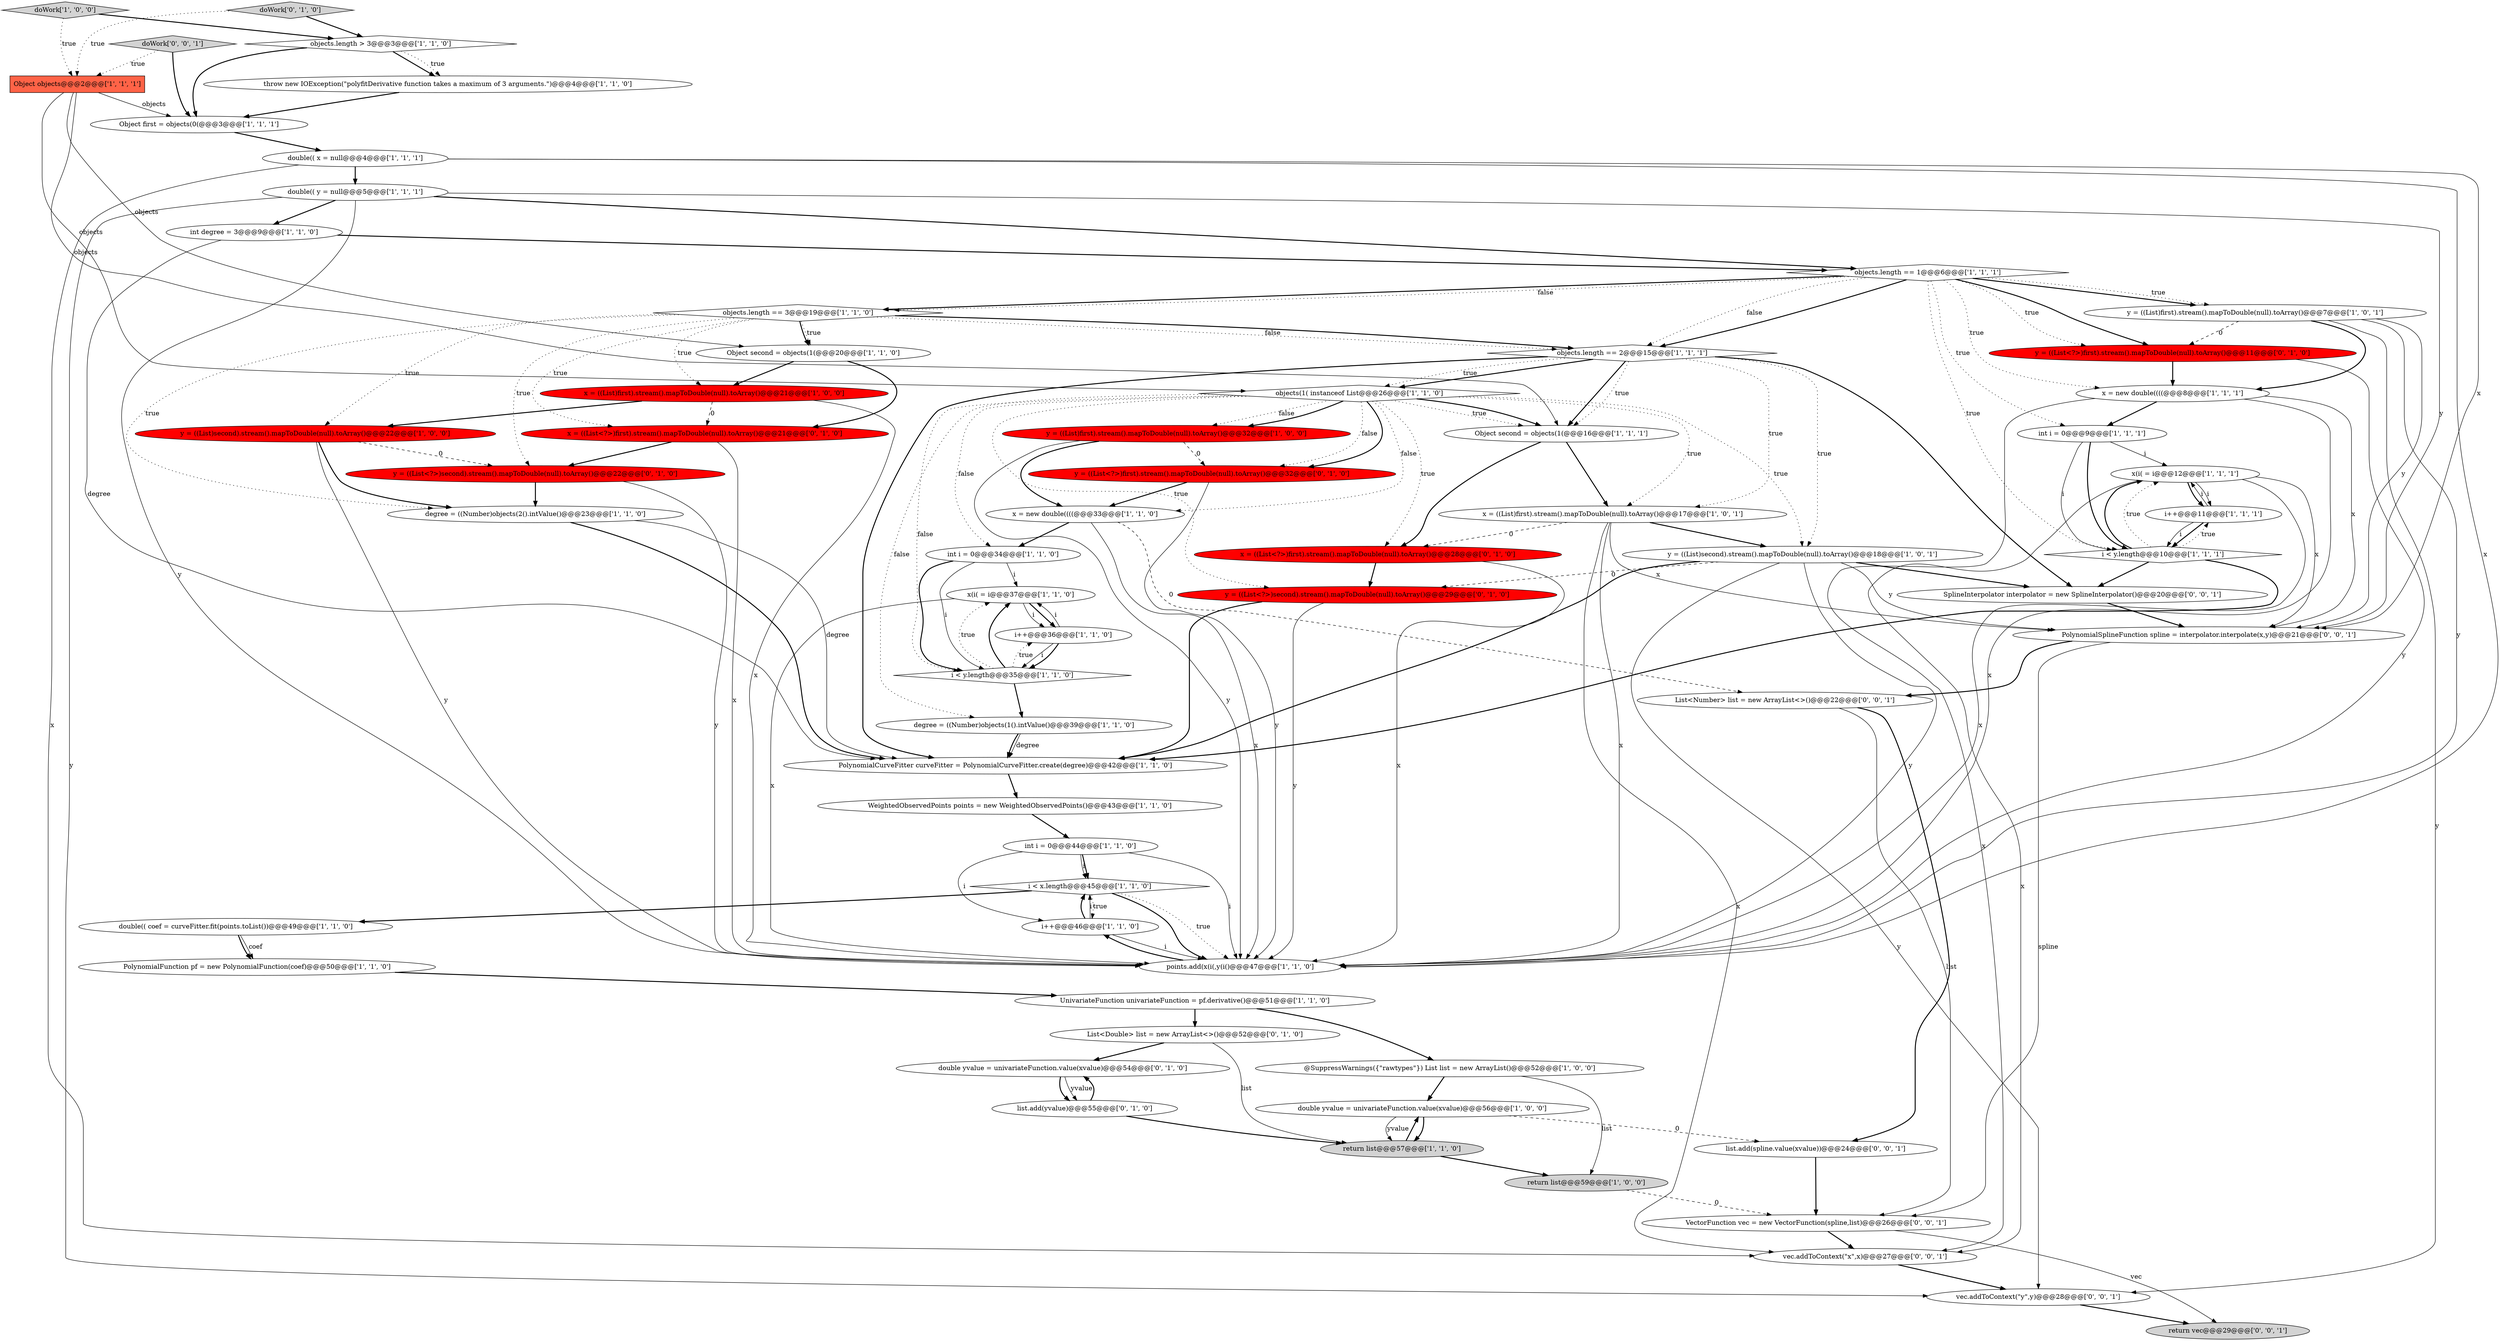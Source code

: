 digraph {
7 [style = filled, label = "i < x.length@@@45@@@['1', '1', '0']", fillcolor = white, shape = diamond image = "AAA0AAABBB1BBB"];
43 [style = filled, label = "i++@@@46@@@['1', '1', '0']", fillcolor = white, shape = ellipse image = "AAA0AAABBB1BBB"];
53 [style = filled, label = "y = ((List<?>)second).stream().mapToDouble(null).toArray()@@@29@@@['0', '1', '0']", fillcolor = red, shape = ellipse image = "AAA1AAABBB2BBB"];
63 [style = filled, label = "vec.addToContext(\"x\",x)@@@27@@@['0', '0', '1']", fillcolor = white, shape = ellipse image = "AAA0AAABBB3BBB"];
9 [style = filled, label = "objects(1( instanceof List@@@26@@@['1', '1', '0']", fillcolor = white, shape = diamond image = "AAA0AAABBB1BBB"];
32 [style = filled, label = "objects.length == 2@@@15@@@['1', '1', '1']", fillcolor = white, shape = diamond image = "AAA0AAABBB1BBB"];
14 [style = filled, label = "i++@@@36@@@['1', '1', '0']", fillcolor = white, shape = ellipse image = "AAA0AAABBB1BBB"];
39 [style = filled, label = "i++@@@11@@@['1', '1', '1']", fillcolor = white, shape = ellipse image = "AAA0AAABBB1BBB"];
54 [style = filled, label = "list.add(yvalue)@@@55@@@['0', '1', '0']", fillcolor = white, shape = ellipse image = "AAA0AAABBB2BBB"];
20 [style = filled, label = "y = ((List)second).stream().mapToDouble(null).toArray()@@@22@@@['1', '0', '0']", fillcolor = red, shape = ellipse image = "AAA1AAABBB1BBB"];
28 [style = filled, label = "x = ((List)first).stream().mapToDouble(null).toArray()@@@17@@@['1', '0', '1']", fillcolor = white, shape = ellipse image = "AAA0AAABBB1BBB"];
47 [style = filled, label = "y = ((List<?>)second).stream().mapToDouble(null).toArray()@@@22@@@['0', '1', '0']", fillcolor = red, shape = ellipse image = "AAA1AAABBB2BBB"];
3 [style = filled, label = "return list@@@59@@@['1', '0', '0']", fillcolor = lightgray, shape = ellipse image = "AAA0AAABBB1BBB"];
37 [style = filled, label = "x(i( = i@@@37@@@['1', '1', '0']", fillcolor = white, shape = ellipse image = "AAA0AAABBB1BBB"];
27 [style = filled, label = "WeightedObservedPoints points = new WeightedObservedPoints()@@@43@@@['1', '1', '0']", fillcolor = white, shape = ellipse image = "AAA0AAABBB1BBB"];
17 [style = filled, label = "UnivariateFunction univariateFunction = pf.derivative()@@@51@@@['1', '1', '0']", fillcolor = white, shape = ellipse image = "AAA0AAABBB1BBB"];
49 [style = filled, label = "y = ((List<?>)first).stream().mapToDouble(null).toArray()@@@32@@@['0', '1', '0']", fillcolor = red, shape = ellipse image = "AAA1AAABBB2BBB"];
40 [style = filled, label = "int i = 0@@@44@@@['1', '1', '0']", fillcolor = white, shape = ellipse image = "AAA0AAABBB1BBB"];
22 [style = filled, label = "PolynomialFunction pf = new PolynomialFunction(coef)@@@50@@@['1', '1', '0']", fillcolor = white, shape = ellipse image = "AAA0AAABBB1BBB"];
42 [style = filled, label = "objects.length == 3@@@19@@@['1', '1', '0']", fillcolor = white, shape = diamond image = "AAA0AAABBB1BBB"];
56 [style = filled, label = "doWork['0', '0', '1']", fillcolor = lightgray, shape = diamond image = "AAA0AAABBB3BBB"];
29 [style = filled, label = "throw new IOException(\"polyfitDerivative function takes a maximum of 3 arguments.\")@@@4@@@['1', '1', '0']", fillcolor = white, shape = ellipse image = "AAA0AAABBB1BBB"];
1 [style = filled, label = "Object second = objects(1(@@@20@@@['1', '1', '0']", fillcolor = white, shape = ellipse image = "AAA0AAABBB1BBB"];
12 [style = filled, label = "x(i( = i@@@12@@@['1', '1', '1']", fillcolor = white, shape = ellipse image = "AAA0AAABBB1BBB"];
59 [style = filled, label = "PolynomialSplineFunction spline = interpolator.interpolate(x,y)@@@21@@@['0', '0', '1']", fillcolor = white, shape = ellipse image = "AAA0AAABBB3BBB"];
18 [style = filled, label = "@SuppressWarnings({\"rawtypes\"}) List list = new ArrayList()@@@52@@@['1', '0', '0']", fillcolor = white, shape = ellipse image = "AAA0AAABBB1BBB"];
34 [style = filled, label = "Object objects@@@2@@@['1', '1', '1']", fillcolor = tomato, shape = box image = "AAA0AAABBB1BBB"];
35 [style = filled, label = "double(( coef = curveFitter.fit(points.toList())@@@49@@@['1', '1', '0']", fillcolor = white, shape = ellipse image = "AAA0AAABBB1BBB"];
8 [style = filled, label = "degree = ((Number)objects(2().intValue()@@@23@@@['1', '1', '0']", fillcolor = white, shape = ellipse image = "AAA0AAABBB1BBB"];
45 [style = filled, label = "x = ((List<?>)first).stream().mapToDouble(null).toArray()@@@28@@@['0', '1', '0']", fillcolor = red, shape = ellipse image = "AAA1AAABBB2BBB"];
26 [style = filled, label = "i < y.length@@@35@@@['1', '1', '0']", fillcolor = white, shape = diamond image = "AAA0AAABBB1BBB"];
15 [style = filled, label = "Object first = objects(0(@@@3@@@['1', '1', '1']", fillcolor = white, shape = ellipse image = "AAA0AAABBB1BBB"];
21 [style = filled, label = "x = new double((((@@@33@@@['1', '1', '0']", fillcolor = white, shape = ellipse image = "AAA0AAABBB1BBB"];
41 [style = filled, label = "return list@@@57@@@['1', '1', '0']", fillcolor = lightgray, shape = ellipse image = "AAA0AAABBB1BBB"];
2 [style = filled, label = "int degree = 3@@@9@@@['1', '1', '0']", fillcolor = white, shape = ellipse image = "AAA0AAABBB1BBB"];
31 [style = filled, label = "double yvalue = univariateFunction.value(xvalue)@@@56@@@['1', '0', '0']", fillcolor = white, shape = ellipse image = "AAA0AAABBB1BBB"];
38 [style = filled, label = "x = new double((((@@@8@@@['1', '1', '1']", fillcolor = white, shape = ellipse image = "AAA0AAABBB1BBB"];
58 [style = filled, label = "List<Number> list = new ArrayList<>()@@@22@@@['0', '0', '1']", fillcolor = white, shape = ellipse image = "AAA0AAABBB3BBB"];
61 [style = filled, label = "return vec@@@29@@@['0', '0', '1']", fillcolor = lightgray, shape = ellipse image = "AAA0AAABBB3BBB"];
5 [style = filled, label = "int i = 0@@@34@@@['1', '1', '0']", fillcolor = white, shape = ellipse image = "AAA0AAABBB1BBB"];
30 [style = filled, label = "points.add(x(i(,y(i()@@@47@@@['1', '1', '0']", fillcolor = white, shape = ellipse image = "AAA0AAABBB1BBB"];
36 [style = filled, label = "PolynomialCurveFitter curveFitter = PolynomialCurveFitter.create(degree)@@@42@@@['1', '1', '0']", fillcolor = white, shape = ellipse image = "AAA0AAABBB1BBB"];
11 [style = filled, label = "int i = 0@@@9@@@['1', '1', '1']", fillcolor = white, shape = ellipse image = "AAA0AAABBB1BBB"];
10 [style = filled, label = "i < y.length@@@10@@@['1', '1', '1']", fillcolor = white, shape = diamond image = "AAA0AAABBB1BBB"];
25 [style = filled, label = "double(( y = null@@@5@@@['1', '1', '1']", fillcolor = white, shape = ellipse image = "AAA0AAABBB1BBB"];
46 [style = filled, label = "y = ((List<?>)first).stream().mapToDouble(null).toArray()@@@11@@@['0', '1', '0']", fillcolor = red, shape = ellipse image = "AAA1AAABBB2BBB"];
48 [style = filled, label = "x = ((List<?>)first).stream().mapToDouble(null).toArray()@@@21@@@['0', '1', '0']", fillcolor = red, shape = ellipse image = "AAA1AAABBB2BBB"];
44 [style = filled, label = "x = ((List)first).stream().mapToDouble(null).toArray()@@@21@@@['1', '0', '0']", fillcolor = red, shape = ellipse image = "AAA1AAABBB1BBB"];
33 [style = filled, label = "Object second = objects(1(@@@16@@@['1', '1', '1']", fillcolor = white, shape = ellipse image = "AAA0AAABBB1BBB"];
55 [style = filled, label = "VectorFunction vec = new VectorFunction(spline,list)@@@26@@@['0', '0', '1']", fillcolor = white, shape = ellipse image = "AAA0AAABBB3BBB"];
16 [style = filled, label = "objects.length == 1@@@6@@@['1', '1', '1']", fillcolor = white, shape = diamond image = "AAA0AAABBB1BBB"];
60 [style = filled, label = "list.add(spline.value(xvalue))@@@24@@@['0', '0', '1']", fillcolor = white, shape = ellipse image = "AAA0AAABBB3BBB"];
62 [style = filled, label = "SplineInterpolator interpolator = new SplineInterpolator()@@@20@@@['0', '0', '1']", fillcolor = white, shape = ellipse image = "AAA0AAABBB3BBB"];
13 [style = filled, label = "y = ((List)second).stream().mapToDouble(null).toArray()@@@18@@@['1', '0', '1']", fillcolor = white, shape = ellipse image = "AAA0AAABBB1BBB"];
19 [style = filled, label = "doWork['1', '0', '0']", fillcolor = lightgray, shape = diamond image = "AAA0AAABBB1BBB"];
23 [style = filled, label = "y = ((List)first).stream().mapToDouble(null).toArray()@@@32@@@['1', '0', '0']", fillcolor = red, shape = ellipse image = "AAA1AAABBB1BBB"];
52 [style = filled, label = "List<Double> list = new ArrayList<>()@@@52@@@['0', '1', '0']", fillcolor = white, shape = ellipse image = "AAA0AAABBB2BBB"];
4 [style = filled, label = "objects.length > 3@@@3@@@['1', '1', '0']", fillcolor = white, shape = diamond image = "AAA0AAABBB1BBB"];
50 [style = filled, label = "doWork['0', '1', '0']", fillcolor = lightgray, shape = diamond image = "AAA0AAABBB2BBB"];
51 [style = filled, label = "double yvalue = univariateFunction.value(xvalue)@@@54@@@['0', '1', '0']", fillcolor = white, shape = ellipse image = "AAA0AAABBB2BBB"];
6 [style = filled, label = "y = ((List)first).stream().mapToDouble(null).toArray()@@@7@@@['1', '0', '1']", fillcolor = white, shape = ellipse image = "AAA0AAABBB1BBB"];
0 [style = filled, label = "double(( x = null@@@4@@@['1', '1', '1']", fillcolor = white, shape = ellipse image = "AAA0AAABBB1BBB"];
24 [style = filled, label = "degree = ((Number)objects(1().intValue()@@@39@@@['1', '1', '0']", fillcolor = white, shape = ellipse image = "AAA0AAABBB1BBB"];
57 [style = filled, label = "vec.addToContext(\"y\",y)@@@28@@@['0', '0', '1']", fillcolor = white, shape = ellipse image = "AAA0AAABBB3BBB"];
39->12 [style = solid, label="i"];
29->15 [style = bold, label=""];
32->28 [style = dotted, label="true"];
42->32 [style = dotted, label="false"];
12->39 [style = solid, label="i"];
45->30 [style = solid, label="x"];
42->47 [style = dotted, label="true"];
5->37 [style = solid, label="i"];
49->30 [style = solid, label="y"];
7->30 [style = bold, label=""];
26->37 [style = dotted, label="true"];
28->45 [style = dashed, label="0"];
0->30 [style = solid, label="x"];
4->15 [style = bold, label=""];
6->57 [style = solid, label="y"];
7->35 [style = bold, label=""];
9->23 [style = dotted, label="false"];
40->7 [style = solid, label="i"];
56->15 [style = bold, label=""];
55->61 [style = solid, label="vec"];
58->60 [style = bold, label=""];
23->49 [style = dashed, label="0"];
59->58 [style = bold, label=""];
16->10 [style = dotted, label="true"];
16->32 [style = dotted, label="false"];
8->36 [style = solid, label="degree"];
12->63 [style = solid, label="x"];
43->30 [style = solid, label="i"];
55->63 [style = bold, label=""];
53->36 [style = bold, label=""];
8->36 [style = bold, label=""];
32->62 [style = bold, label=""];
0->59 [style = solid, label="x"];
0->25 [style = bold, label=""];
10->12 [style = bold, label=""];
34->1 [style = solid, label="objects"];
15->0 [style = bold, label=""];
13->36 [style = bold, label=""];
42->48 [style = dotted, label="true"];
12->30 [style = solid, label="x"];
0->63 [style = solid, label="x"];
33->45 [style = bold, label=""];
16->42 [style = bold, label=""];
9->26 [style = dotted, label="false"];
42->1 [style = bold, label=""];
16->38 [style = dotted, label="true"];
32->13 [style = dotted, label="true"];
20->47 [style = dashed, label="0"];
9->53 [style = dotted, label="true"];
6->30 [style = solid, label="y"];
9->28 [style = dotted, label="true"];
14->26 [style = solid, label="i"];
2->16 [style = bold, label=""];
18->31 [style = bold, label=""];
9->33 [style = dotted, label="true"];
46->38 [style = bold, label=""];
28->59 [style = solid, label="x"];
16->46 [style = dotted, label="true"];
37->14 [style = solid, label="i"];
52->41 [style = solid, label="list"];
1->44 [style = bold, label=""];
57->61 [style = bold, label=""];
9->33 [style = bold, label=""];
51->54 [style = bold, label=""];
38->11 [style = bold, label=""];
16->6 [style = bold, label=""];
33->28 [style = bold, label=""];
10->39 [style = dotted, label="true"];
23->30 [style = solid, label="y"];
16->32 [style = bold, label=""];
54->41 [style = bold, label=""];
13->59 [style = solid, label="y"];
26->24 [style = bold, label=""];
56->34 [style = dotted, label="true"];
25->2 [style = bold, label=""];
3->55 [style = dashed, label="0"];
60->55 [style = bold, label=""];
6->38 [style = bold, label=""];
20->8 [style = bold, label=""];
11->12 [style = solid, label="i"];
38->63 [style = solid, label="x"];
44->20 [style = bold, label=""];
26->14 [style = dotted, label="true"];
40->30 [style = solid, label="i"];
9->13 [style = dotted, label="true"];
9->49 [style = dotted, label="false"];
50->34 [style = dotted, label="true"];
31->41 [style = bold, label=""];
42->32 [style = bold, label=""];
22->17 [style = bold, label=""];
32->36 [style = bold, label=""];
26->37 [style = bold, label=""];
52->51 [style = bold, label=""];
16->11 [style = dotted, label="true"];
13->30 [style = solid, label="y"];
34->9 [style = solid, label="objects"];
2->36 [style = solid, label="degree"];
11->10 [style = solid, label="i"];
17->52 [style = bold, label=""];
24->36 [style = solid, label="degree"];
25->30 [style = solid, label="y"];
9->21 [style = dotted, label="false"];
19->34 [style = dotted, label="true"];
38->30 [style = solid, label="x"];
42->44 [style = dotted, label="true"];
28->30 [style = solid, label="x"];
30->43 [style = bold, label=""];
13->62 [style = bold, label=""];
1->48 [style = bold, label=""];
44->48 [style = dashed, label="0"];
63->57 [style = bold, label=""];
34->15 [style = solid, label="objects"];
5->26 [style = bold, label=""];
50->4 [style = bold, label=""];
38->59 [style = solid, label="x"];
4->29 [style = bold, label=""];
45->53 [style = bold, label=""];
59->55 [style = solid, label="spline"];
25->16 [style = bold, label=""];
32->33 [style = bold, label=""];
32->33 [style = dotted, label="true"];
43->7 [style = bold, label=""];
4->29 [style = dotted, label="true"];
47->30 [style = solid, label="y"];
12->59 [style = solid, label="x"];
32->9 [style = bold, label=""];
21->5 [style = bold, label=""];
10->62 [style = bold, label=""];
42->1 [style = dotted, label="true"];
20->30 [style = solid, label="y"];
51->54 [style = solid, label="yvalue"];
9->45 [style = dotted, label="true"];
11->10 [style = bold, label=""];
13->53 [style = dashed, label="0"];
6->59 [style = solid, label="y"];
13->57 [style = solid, label="y"];
31->60 [style = dashed, label="0"];
42->20 [style = dotted, label="true"];
41->31 [style = bold, label=""];
12->39 [style = bold, label=""];
9->49 [style = bold, label=""];
31->41 [style = solid, label="yvalue"];
53->30 [style = solid, label="y"];
28->63 [style = solid, label="x"];
5->26 [style = solid, label="i"];
16->46 [style = bold, label=""];
54->51 [style = bold, label=""];
62->59 [style = bold, label=""];
9->24 [style = dotted, label="false"];
10->12 [style = dotted, label="true"];
40->43 [style = solid, label="i"];
46->30 [style = solid, label="y"];
47->8 [style = bold, label=""];
42->8 [style = dotted, label="true"];
39->10 [style = solid, label="i"];
32->9 [style = dotted, label="true"];
21->58 [style = dashed, label="0"];
35->22 [style = bold, label=""];
41->3 [style = bold, label=""];
25->57 [style = solid, label="y"];
16->42 [style = dotted, label="false"];
28->13 [style = bold, label=""];
25->59 [style = solid, label="y"];
58->55 [style = solid, label="list"];
21->30 [style = solid, label="x"];
49->21 [style = bold, label=""];
10->36 [style = bold, label=""];
9->23 [style = bold, label=""];
14->26 [style = bold, label=""];
6->46 [style = dashed, label="0"];
24->36 [style = bold, label=""];
37->14 [style = bold, label=""];
37->30 [style = solid, label="x"];
40->7 [style = bold, label=""];
36->27 [style = bold, label=""];
34->33 [style = solid, label="objects"];
23->21 [style = bold, label=""];
48->47 [style = bold, label=""];
43->7 [style = solid, label="i"];
39->10 [style = bold, label=""];
48->30 [style = solid, label="x"];
9->5 [style = dotted, label="false"];
44->30 [style = solid, label="x"];
14->37 [style = solid, label="i"];
35->22 [style = solid, label="coef"];
27->40 [style = bold, label=""];
19->4 [style = bold, label=""];
7->30 [style = dotted, label="true"];
18->3 [style = solid, label="list"];
7->43 [style = dotted, label="true"];
17->18 [style = bold, label=""];
16->6 [style = dotted, label="true"];
}

